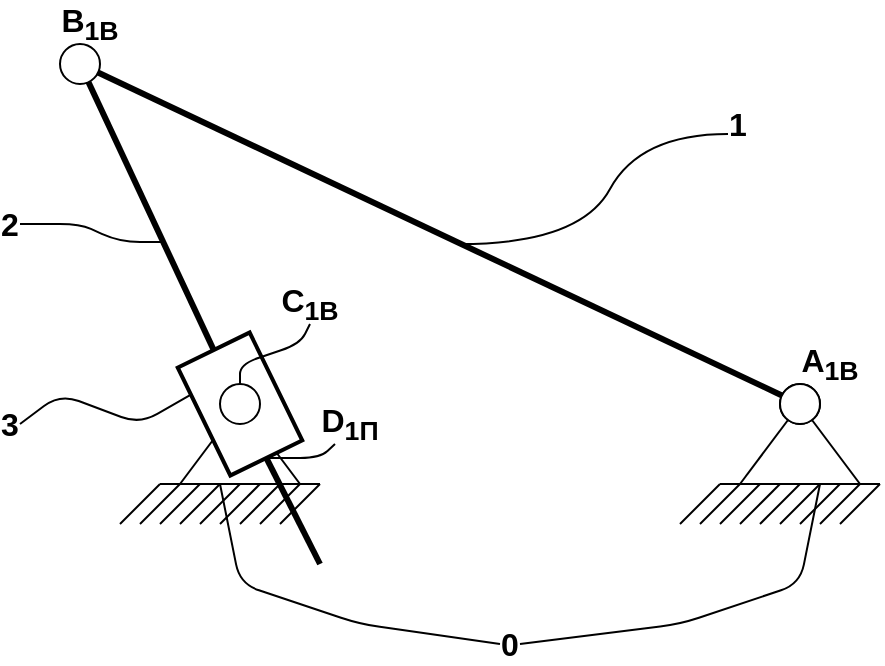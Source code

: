 <mxfile version="14.6.13" type="device"><diagram id="H-IY69WNPm6XqgiczEjb" name="Страница 1"><mxGraphModel dx="1132" dy="652" grid="1" gridSize="10" guides="1" tooltips="1" connect="1" arrows="1" fold="1" page="1" pageScale="1" pageWidth="827" pageHeight="1169" math="0" shadow="0"><root><mxCell id="0"/><mxCell id="1" parent="0"/><mxCell id="hcybYrwYv-o-Ui9qlYc_-1" value="" style="endArrow=none;html=1;" edge="1" parent="1"><mxGeometry width="50" height="50" relative="1" as="geometry"><mxPoint x="120" y="280" as="sourcePoint"/><mxPoint x="200" y="280" as="targetPoint"/></mxGeometry></mxCell><mxCell id="hcybYrwYv-o-Ui9qlYc_-2" value="" style="endArrow=none;html=1;" edge="1" parent="1"><mxGeometry width="50" height="50" relative="1" as="geometry"><mxPoint x="100" y="300" as="sourcePoint"/><mxPoint x="120" y="280" as="targetPoint"/></mxGeometry></mxCell><mxCell id="hcybYrwYv-o-Ui9qlYc_-3" value="" style="endArrow=none;html=1;" edge="1" parent="1"><mxGeometry width="50" height="50" relative="1" as="geometry"><mxPoint x="110" y="300" as="sourcePoint"/><mxPoint x="130" y="280" as="targetPoint"/></mxGeometry></mxCell><mxCell id="hcybYrwYv-o-Ui9qlYc_-4" value="" style="endArrow=none;html=1;" edge="1" parent="1"><mxGeometry width="50" height="50" relative="1" as="geometry"><mxPoint x="120" y="300" as="sourcePoint"/><mxPoint x="140" y="280" as="targetPoint"/></mxGeometry></mxCell><mxCell id="hcybYrwYv-o-Ui9qlYc_-5" value="" style="endArrow=none;html=1;" edge="1" parent="1"><mxGeometry width="50" height="50" relative="1" as="geometry"><mxPoint x="130" y="300" as="sourcePoint"/><mxPoint x="150" y="280" as="targetPoint"/></mxGeometry></mxCell><mxCell id="hcybYrwYv-o-Ui9qlYc_-6" value="" style="endArrow=none;html=1;" edge="1" parent="1"><mxGeometry width="50" height="50" relative="1" as="geometry"><mxPoint x="140" y="300" as="sourcePoint"/><mxPoint x="160" y="280" as="targetPoint"/></mxGeometry></mxCell><mxCell id="hcybYrwYv-o-Ui9qlYc_-7" value="" style="endArrow=none;html=1;" edge="1" parent="1"><mxGeometry width="50" height="50" relative="1" as="geometry"><mxPoint x="150" y="300" as="sourcePoint"/><mxPoint x="170" y="280" as="targetPoint"/></mxGeometry></mxCell><mxCell id="hcybYrwYv-o-Ui9qlYc_-8" value="" style="endArrow=none;html=1;" edge="1" parent="1"><mxGeometry width="50" height="50" relative="1" as="geometry"><mxPoint x="160" y="300" as="sourcePoint"/><mxPoint x="180" y="280" as="targetPoint"/></mxGeometry></mxCell><mxCell id="hcybYrwYv-o-Ui9qlYc_-9" value="" style="endArrow=none;html=1;" edge="1" parent="1"><mxGeometry width="50" height="50" relative="1" as="geometry"><mxPoint x="170" y="300" as="sourcePoint"/><mxPoint x="190" y="280" as="targetPoint"/></mxGeometry></mxCell><mxCell id="hcybYrwYv-o-Ui9qlYc_-10" value="" style="endArrow=none;html=1;" edge="1" parent="1"><mxGeometry width="50" height="50" relative="1" as="geometry"><mxPoint x="180" y="300" as="sourcePoint"/><mxPoint x="200" y="280" as="targetPoint"/></mxGeometry></mxCell><mxCell id="hcybYrwYv-o-Ui9qlYc_-12" value="" style="endArrow=none;html=1;" edge="1" parent="1"><mxGeometry width="50" height="50" relative="1" as="geometry"><mxPoint x="130" y="280" as="sourcePoint"/><mxPoint x="160" y="240" as="targetPoint"/></mxGeometry></mxCell><mxCell id="hcybYrwYv-o-Ui9qlYc_-13" value="" style="endArrow=none;html=1;" edge="1" parent="1"><mxGeometry width="50" height="50" relative="1" as="geometry"><mxPoint x="190" y="280" as="sourcePoint"/><mxPoint x="160" y="240" as="targetPoint"/></mxGeometry></mxCell><mxCell id="hcybYrwYv-o-Ui9qlYc_-14" value="" style="ellipse;whiteSpace=wrap;html=1;aspect=fixed;" vertex="1" parent="1"><mxGeometry x="150" y="230" width="20" height="20" as="geometry"/></mxCell><mxCell id="hcybYrwYv-o-Ui9qlYc_-23" value="" style="rounded=0;whiteSpace=wrap;html=1;glass=0;rotation=334;strokeWidth=2;" vertex="1" parent="1"><mxGeometry x="140" y="210" width="40" height="60" as="geometry"/></mxCell><mxCell id="hcybYrwYv-o-Ui9qlYc_-24" value="" style="ellipse;whiteSpace=wrap;html=1;aspect=fixed;rounded=0;glass=0;" vertex="1" parent="1"><mxGeometry x="150" y="230" width="20" height="20" as="geometry"/></mxCell><mxCell id="hcybYrwYv-o-Ui9qlYc_-26" value="" style="endArrow=none;html=1;exitX=0.5;exitY=0;exitDx=0;exitDy=0;strokeWidth=3;" edge="1" parent="1" source="hcybYrwYv-o-Ui9qlYc_-23"><mxGeometry width="50" height="50" relative="1" as="geometry"><mxPoint x="140" y="180" as="sourcePoint"/><mxPoint x="80" y="70" as="targetPoint"/></mxGeometry></mxCell><mxCell id="hcybYrwYv-o-Ui9qlYc_-27" value="" style="endArrow=none;html=1;entryX=0.5;entryY=1;entryDx=0;entryDy=0;strokeWidth=3;" edge="1" parent="1" target="hcybYrwYv-o-Ui9qlYc_-23"><mxGeometry width="50" height="50" relative="1" as="geometry"><mxPoint x="200" y="320" as="sourcePoint"/><mxPoint x="210" y="260" as="targetPoint"/></mxGeometry></mxCell><mxCell id="hcybYrwYv-o-Ui9qlYc_-29" value="" style="endArrow=none;html=1;strokeWidth=3;" edge="1" parent="1" target="hcybYrwYv-o-Ui9qlYc_-43"><mxGeometry width="50" height="50" relative="1" as="geometry"><mxPoint x="80" y="70" as="sourcePoint"/><mxPoint x="190" y="120" as="targetPoint"/></mxGeometry></mxCell><mxCell id="hcybYrwYv-o-Ui9qlYc_-30" value="" style="endArrow=none;html=1;" edge="1" parent="1"><mxGeometry width="50" height="50" relative="1" as="geometry"><mxPoint x="400" y="280" as="sourcePoint"/><mxPoint x="480" y="280" as="targetPoint"/></mxGeometry></mxCell><mxCell id="hcybYrwYv-o-Ui9qlYc_-31" value="" style="endArrow=none;html=1;" edge="1" parent="1"><mxGeometry width="50" height="50" relative="1" as="geometry"><mxPoint x="380" y="300" as="sourcePoint"/><mxPoint x="400" y="280" as="targetPoint"/></mxGeometry></mxCell><mxCell id="hcybYrwYv-o-Ui9qlYc_-32" value="" style="endArrow=none;html=1;" edge="1" parent="1"><mxGeometry width="50" height="50" relative="1" as="geometry"><mxPoint x="390" y="300" as="sourcePoint"/><mxPoint x="410" y="280" as="targetPoint"/></mxGeometry></mxCell><mxCell id="hcybYrwYv-o-Ui9qlYc_-33" value="" style="endArrow=none;html=1;" edge="1" parent="1"><mxGeometry width="50" height="50" relative="1" as="geometry"><mxPoint x="400" y="300" as="sourcePoint"/><mxPoint x="420" y="280" as="targetPoint"/></mxGeometry></mxCell><mxCell id="hcybYrwYv-o-Ui9qlYc_-34" value="" style="endArrow=none;html=1;" edge="1" parent="1"><mxGeometry width="50" height="50" relative="1" as="geometry"><mxPoint x="410" y="300" as="sourcePoint"/><mxPoint x="430" y="280" as="targetPoint"/></mxGeometry></mxCell><mxCell id="hcybYrwYv-o-Ui9qlYc_-35" value="" style="endArrow=none;html=1;" edge="1" parent="1"><mxGeometry width="50" height="50" relative="1" as="geometry"><mxPoint x="420" y="300" as="sourcePoint"/><mxPoint x="440" y="280" as="targetPoint"/></mxGeometry></mxCell><mxCell id="hcybYrwYv-o-Ui9qlYc_-36" value="" style="endArrow=none;html=1;" edge="1" parent="1"><mxGeometry width="50" height="50" relative="1" as="geometry"><mxPoint x="430" y="300" as="sourcePoint"/><mxPoint x="450" y="280" as="targetPoint"/></mxGeometry></mxCell><mxCell id="hcybYrwYv-o-Ui9qlYc_-37" value="" style="endArrow=none;html=1;" edge="1" parent="1"><mxGeometry width="50" height="50" relative="1" as="geometry"><mxPoint x="440" y="300" as="sourcePoint"/><mxPoint x="460" y="280" as="targetPoint"/></mxGeometry></mxCell><mxCell id="hcybYrwYv-o-Ui9qlYc_-38" value="" style="endArrow=none;html=1;" edge="1" parent="1"><mxGeometry width="50" height="50" relative="1" as="geometry"><mxPoint x="450" y="300" as="sourcePoint"/><mxPoint x="470" y="280" as="targetPoint"/></mxGeometry></mxCell><mxCell id="hcybYrwYv-o-Ui9qlYc_-39" value="" style="endArrow=none;html=1;" edge="1" parent="1"><mxGeometry width="50" height="50" relative="1" as="geometry"><mxPoint x="460" y="300" as="sourcePoint"/><mxPoint x="480" y="280" as="targetPoint"/></mxGeometry></mxCell><mxCell id="hcybYrwYv-o-Ui9qlYc_-40" value="" style="endArrow=none;html=1;" edge="1" parent="1"><mxGeometry width="50" height="50" relative="1" as="geometry"><mxPoint x="410" y="280" as="sourcePoint"/><mxPoint x="440" y="240" as="targetPoint"/></mxGeometry></mxCell><mxCell id="hcybYrwYv-o-Ui9qlYc_-41" value="" style="endArrow=none;html=1;" edge="1" parent="1"><mxGeometry width="50" height="50" relative="1" as="geometry"><mxPoint x="470" y="280" as="sourcePoint"/><mxPoint x="440" y="240" as="targetPoint"/></mxGeometry></mxCell><mxCell id="hcybYrwYv-o-Ui9qlYc_-42" value="" style="ellipse;whiteSpace=wrap;html=1;aspect=fixed;" vertex="1" parent="1"><mxGeometry x="430" y="230" width="20" height="20" as="geometry"/></mxCell><mxCell id="hcybYrwYv-o-Ui9qlYc_-43" value="" style="ellipse;whiteSpace=wrap;html=1;aspect=fixed;rounded=0;glass=0;" vertex="1" parent="1"><mxGeometry x="430" y="230" width="20" height="20" as="geometry"/></mxCell><mxCell id="hcybYrwYv-o-Ui9qlYc_-28" value="" style="ellipse;whiteSpace=wrap;html=1;aspect=fixed;rounded=0;glass=0;verticalAlign=top;" vertex="1" parent="1"><mxGeometry x="70" y="60" width="20" height="20" as="geometry"/></mxCell><mxCell id="hcybYrwYv-o-Ui9qlYc_-44" value="&lt;b&gt;&lt;font style=&quot;font-size: 16px&quot;&gt;1&lt;/font&gt;&lt;/b&gt;" style="text;html=1;strokeColor=none;fillColor=none;align=center;verticalAlign=middle;whiteSpace=wrap;rounded=0;glass=0;" vertex="1" parent="1"><mxGeometry x="404" y="90" width="10" height="20" as="geometry"/></mxCell><mxCell id="hcybYrwYv-o-Ui9qlYc_-45" value="" style="curved=1;endArrow=none;html=1;strokeWidth=1;endFill=0;entryX=0;entryY=0.75;entryDx=0;entryDy=0;" edge="1" parent="1" target="hcybYrwYv-o-Ui9qlYc_-44"><mxGeometry width="50" height="50" relative="1" as="geometry"><mxPoint x="270" y="160" as="sourcePoint"/><mxPoint x="360" y="80" as="targetPoint"/><Array as="points"><mxPoint x="330" y="160"/><mxPoint x="360" y="105"/></Array></mxGeometry></mxCell><mxCell id="hcybYrwYv-o-Ui9qlYc_-46" value="&lt;b&gt;&lt;font style=&quot;font-size: 16px&quot;&gt;2&lt;/font&gt;&lt;/b&gt;" style="text;html=1;strokeColor=none;fillColor=none;align=center;verticalAlign=middle;whiteSpace=wrap;rounded=0;glass=0;" vertex="1" parent="1"><mxGeometry x="40" y="140" width="10" height="20" as="geometry"/></mxCell><mxCell id="hcybYrwYv-o-Ui9qlYc_-47" value="" style="endArrow=none;html=1;strokeWidth=1;entryX=1;entryY=0.5;entryDx=0;entryDy=0;" edge="1" parent="1" target="hcybYrwYv-o-Ui9qlYc_-46"><mxGeometry width="50" height="50" relative="1" as="geometry"><mxPoint x="121" y="159" as="sourcePoint"/><mxPoint x="70" y="210" as="targetPoint"/><Array as="points"><mxPoint x="100" y="159"/><mxPoint x="80" y="150"/></Array></mxGeometry></mxCell><mxCell id="hcybYrwYv-o-Ui9qlYc_-48" value="&lt;b&gt;&lt;font style=&quot;font-size: 16px&quot;&gt;3&lt;/font&gt;&lt;/b&gt;" style="text;html=1;strokeColor=none;fillColor=none;align=center;verticalAlign=middle;whiteSpace=wrap;rounded=0;glass=0;" vertex="1" parent="1"><mxGeometry x="40" y="240" width="10" height="20" as="geometry"/></mxCell><mxCell id="hcybYrwYv-o-Ui9qlYc_-49" value="" style="endArrow=none;html=1;strokeWidth=1;entryX=1;entryY=0.5;entryDx=0;entryDy=0;exitX=0;exitY=0.25;exitDx=0;exitDy=0;" edge="1" parent="1" source="hcybYrwYv-o-Ui9qlYc_-23" target="hcybYrwYv-o-Ui9qlYc_-48"><mxGeometry width="50" height="50" relative="1" as="geometry"><mxPoint x="131.0" y="250" as="sourcePoint"/><mxPoint x="60" y="241" as="targetPoint"/><Array as="points"><mxPoint x="110" y="250"/><mxPoint x="70" y="235"/></Array></mxGeometry></mxCell><mxCell id="hcybYrwYv-o-Ui9qlYc_-50" value="&lt;b&gt;&lt;font style=&quot;font-size: 16px&quot;&gt;0&lt;/font&gt;&lt;/b&gt;" style="text;html=1;strokeColor=none;fillColor=none;align=center;verticalAlign=middle;whiteSpace=wrap;rounded=0;glass=0;" vertex="1" parent="1"><mxGeometry x="290" y="350" width="10" height="20" as="geometry"/></mxCell><mxCell id="hcybYrwYv-o-Ui9qlYc_-51" value="" style="endArrow=none;html=1;strokeWidth=1;exitX=0;exitY=0.5;exitDx=0;exitDy=0;" edge="1" parent="1" source="hcybYrwYv-o-Ui9qlYc_-50"><mxGeometry width="50" height="50" relative="1" as="geometry"><mxPoint x="293" y="330" as="sourcePoint"/><mxPoint x="150" y="280" as="targetPoint"/><Array as="points"><mxPoint x="220" y="350"/><mxPoint x="160" y="330"/></Array></mxGeometry></mxCell><mxCell id="hcybYrwYv-o-Ui9qlYc_-52" value="" style="endArrow=none;html=1;strokeWidth=1;exitX=1;exitY=0.5;exitDx=0;exitDy=0;" edge="1" parent="1" source="hcybYrwYv-o-Ui9qlYc_-50"><mxGeometry width="50" height="50" relative="1" as="geometry"><mxPoint x="300" y="360" as="sourcePoint"/><mxPoint x="450" y="280" as="targetPoint"/><Array as="points"><mxPoint x="380" y="350"/><mxPoint x="440" y="330"/></Array></mxGeometry></mxCell><mxCell id="hcybYrwYv-o-Ui9qlYc_-54" value="&lt;b&gt;&lt;font style=&quot;font-size: 16px&quot;&gt;B&lt;sub&gt;1B&lt;/sub&gt;&lt;/font&gt;&lt;/b&gt;" style="text;html=1;strokeColor=none;fillColor=none;align=center;verticalAlign=middle;whiteSpace=wrap;rounded=0;glass=0;" vertex="1" parent="1"><mxGeometry x="70" y="40" width="30" height="20" as="geometry"/></mxCell><mxCell id="hcybYrwYv-o-Ui9qlYc_-55" value="&lt;b&gt;&lt;font style=&quot;font-size: 16px&quot;&gt;A&lt;sub&gt;1B&lt;/sub&gt;&lt;/font&gt;&lt;/b&gt;" style="text;html=1;strokeColor=none;fillColor=none;align=center;verticalAlign=middle;whiteSpace=wrap;rounded=0;glass=0;" vertex="1" parent="1"><mxGeometry x="440" y="210" width="30" height="20" as="geometry"/></mxCell><mxCell id="hcybYrwYv-o-Ui9qlYc_-56" value="&lt;b&gt;&lt;font style=&quot;font-size: 16px&quot;&gt;C&lt;sub&gt;1B&lt;/sub&gt;&lt;/font&gt;&lt;/b&gt;" style="text;html=1;strokeColor=none;fillColor=none;align=center;verticalAlign=middle;whiteSpace=wrap;rounded=0;glass=0;" vertex="1" parent="1"><mxGeometry x="180" y="180" width="30" height="20" as="geometry"/></mxCell><mxCell id="hcybYrwYv-o-Ui9qlYc_-57" value="&lt;b&gt;&lt;font style=&quot;font-size: 16px&quot;&gt;D&lt;sub&gt;1П&lt;/sub&gt;&lt;/font&gt;&lt;/b&gt;" style="text;html=1;strokeColor=none;fillColor=none;align=center;verticalAlign=middle;whiteSpace=wrap;rounded=0;glass=0;" vertex="1" parent="1"><mxGeometry x="200" y="240" width="30" height="20" as="geometry"/></mxCell><mxCell id="hcybYrwYv-o-Ui9qlYc_-58" value="" style="endArrow=none;html=1;strokeWidth=1;exitX=0.5;exitY=1;exitDx=0;exitDy=0;entryX=0.5;entryY=0;entryDx=0;entryDy=0;" edge="1" parent="1" source="hcybYrwYv-o-Ui9qlYc_-56" target="hcybYrwYv-o-Ui9qlYc_-24"><mxGeometry width="50" height="50" relative="1" as="geometry"><mxPoint x="250" y="250" as="sourcePoint"/><mxPoint x="300" y="200" as="targetPoint"/><Array as="points"><mxPoint x="190" y="210"/><mxPoint x="160" y="220"/></Array></mxGeometry></mxCell><mxCell id="hcybYrwYv-o-Ui9qlYc_-59" value="" style="endArrow=none;html=1;strokeWidth=1;exitX=0.25;exitY=1;exitDx=0;exitDy=0;entryX=0.5;entryY=1;entryDx=0;entryDy=0;" edge="1" parent="1" source="hcybYrwYv-o-Ui9qlYc_-57" target="hcybYrwYv-o-Ui9qlYc_-23"><mxGeometry width="50" height="50" relative="1" as="geometry"><mxPoint x="280" y="310" as="sourcePoint"/><mxPoint x="330" y="260" as="targetPoint"/><Array as="points"><mxPoint x="200" y="267"/></Array></mxGeometry></mxCell></root></mxGraphModel></diagram></mxfile>